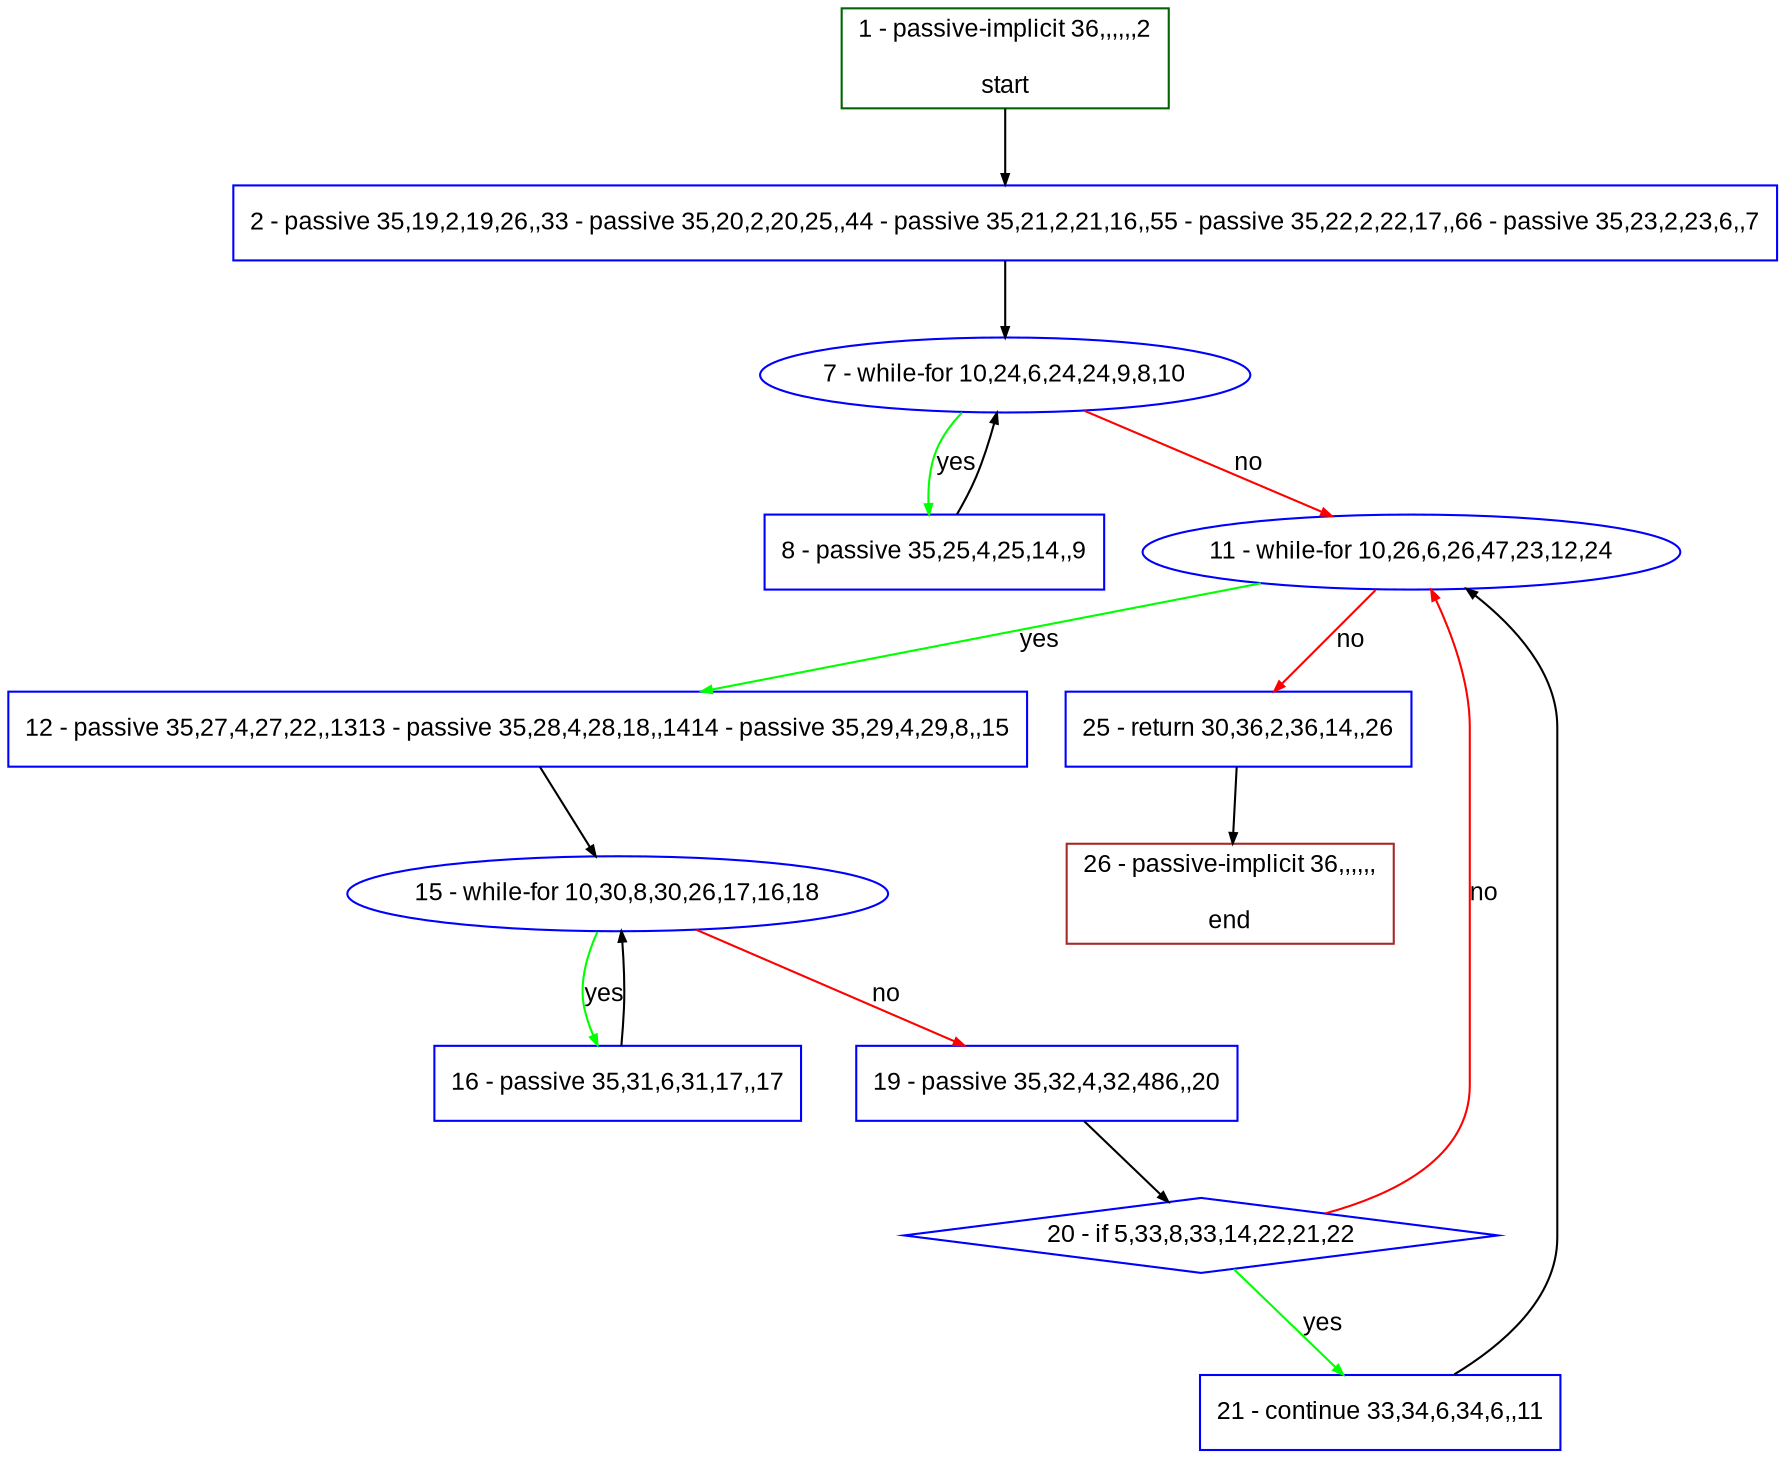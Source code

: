 digraph "" {
  graph [pack="true", label="", fontsize="12", packmode="clust", fontname="Arial", fillcolor="#FFFFCC", bgcolor="white", style="rounded,filled", compound="true"];
  node [node_initialized="no", label="", color="grey", fontsize="12", fillcolor="white", fontname="Arial", style="filled", shape="rectangle", compound="true", fixedsize="false"];
  edge [fontcolor="black", arrowhead="normal", arrowtail="none", arrowsize="0.5", ltail="", label="", color="black", fontsize="12", lhead="", fontname="Arial", dir="forward", compound="true"];
  __N1 [label="2 - passive 35,19,2,19,26,,33 - passive 35,20,2,20,25,,44 - passive 35,21,2,21,16,,55 - passive 35,22,2,22,17,,66 - passive 35,23,2,23,6,,7", color="#0000ff", fillcolor="#ffffff", style="filled", shape="box"];
  __N2 [label="1 - passive-implicit 36,,,,,,2\n\nstart", color="#006400", fillcolor="#ffffff", style="filled", shape="box"];
  __N3 [label="7 - while-for 10,24,6,24,24,9,8,10", color="#0000ff", fillcolor="#ffffff", style="filled", shape="oval"];
  __N4 [label="8 - passive 35,25,4,25,14,,9", color="#0000ff", fillcolor="#ffffff", style="filled", shape="box"];
  __N5 [label="11 - while-for 10,26,6,26,47,23,12,24", color="#0000ff", fillcolor="#ffffff", style="filled", shape="oval"];
  __N6 [label="12 - passive 35,27,4,27,22,,1313 - passive 35,28,4,28,18,,1414 - passive 35,29,4,29,8,,15", color="#0000ff", fillcolor="#ffffff", style="filled", shape="box"];
  __N7 [label="25 - return 30,36,2,36,14,,26", color="#0000ff", fillcolor="#ffffff", style="filled", shape="box"];
  __N8 [label="15 - while-for 10,30,8,30,26,17,16,18", color="#0000ff", fillcolor="#ffffff", style="filled", shape="oval"];
  __N9 [label="16 - passive 35,31,6,31,17,,17", color="#0000ff", fillcolor="#ffffff", style="filled", shape="box"];
  __N10 [label="19 - passive 35,32,4,32,486,,20", color="#0000ff", fillcolor="#ffffff", style="filled", shape="box"];
  __N11 [label="20 - if 5,33,8,33,14,22,21,22", color="#0000ff", fillcolor="#ffffff", style="filled", shape="diamond"];
  __N12 [label="21 - continue 33,34,6,34,6,,11", color="#0000ff", fillcolor="#ffffff", style="filled", shape="box"];
  __N13 [label="26 - passive-implicit 36,,,,,,\n\nend", color="#a52a2a", fillcolor="#ffffff", style="filled", shape="box"];
  __N2 -> __N1 [arrowhead="normal", arrowtail="none", color="#000000", label="", dir="forward"];
  __N1 -> __N3 [arrowhead="normal", arrowtail="none", color="#000000", label="", dir="forward"];
  __N3 -> __N4 [arrowhead="normal", arrowtail="none", color="#00ff00", label="yes", dir="forward"];
  __N4 -> __N3 [arrowhead="normal", arrowtail="none", color="#000000", label="", dir="forward"];
  __N3 -> __N5 [arrowhead="normal", arrowtail="none", color="#ff0000", label="no", dir="forward"];
  __N5 -> __N6 [arrowhead="normal", arrowtail="none", color="#00ff00", label="yes", dir="forward"];
  __N5 -> __N7 [arrowhead="normal", arrowtail="none", color="#ff0000", label="no", dir="forward"];
  __N6 -> __N8 [arrowhead="normal", arrowtail="none", color="#000000", label="", dir="forward"];
  __N8 -> __N9 [arrowhead="normal", arrowtail="none", color="#00ff00", label="yes", dir="forward"];
  __N9 -> __N8 [arrowhead="normal", arrowtail="none", color="#000000", label="", dir="forward"];
  __N8 -> __N10 [arrowhead="normal", arrowtail="none", color="#ff0000", label="no", dir="forward"];
  __N10 -> __N11 [arrowhead="normal", arrowtail="none", color="#000000", label="", dir="forward"];
  __N11 -> __N5 [arrowhead="normal", arrowtail="none", color="#ff0000", label="no", dir="forward"];
  __N11 -> __N12 [arrowhead="normal", arrowtail="none", color="#00ff00", label="yes", dir="forward"];
  __N12 -> __N5 [arrowhead="normal", arrowtail="none", color="#000000", label="", dir="forward"];
  __N7 -> __N13 [arrowhead="normal", arrowtail="none", color="#000000", label="", dir="forward"];
}
